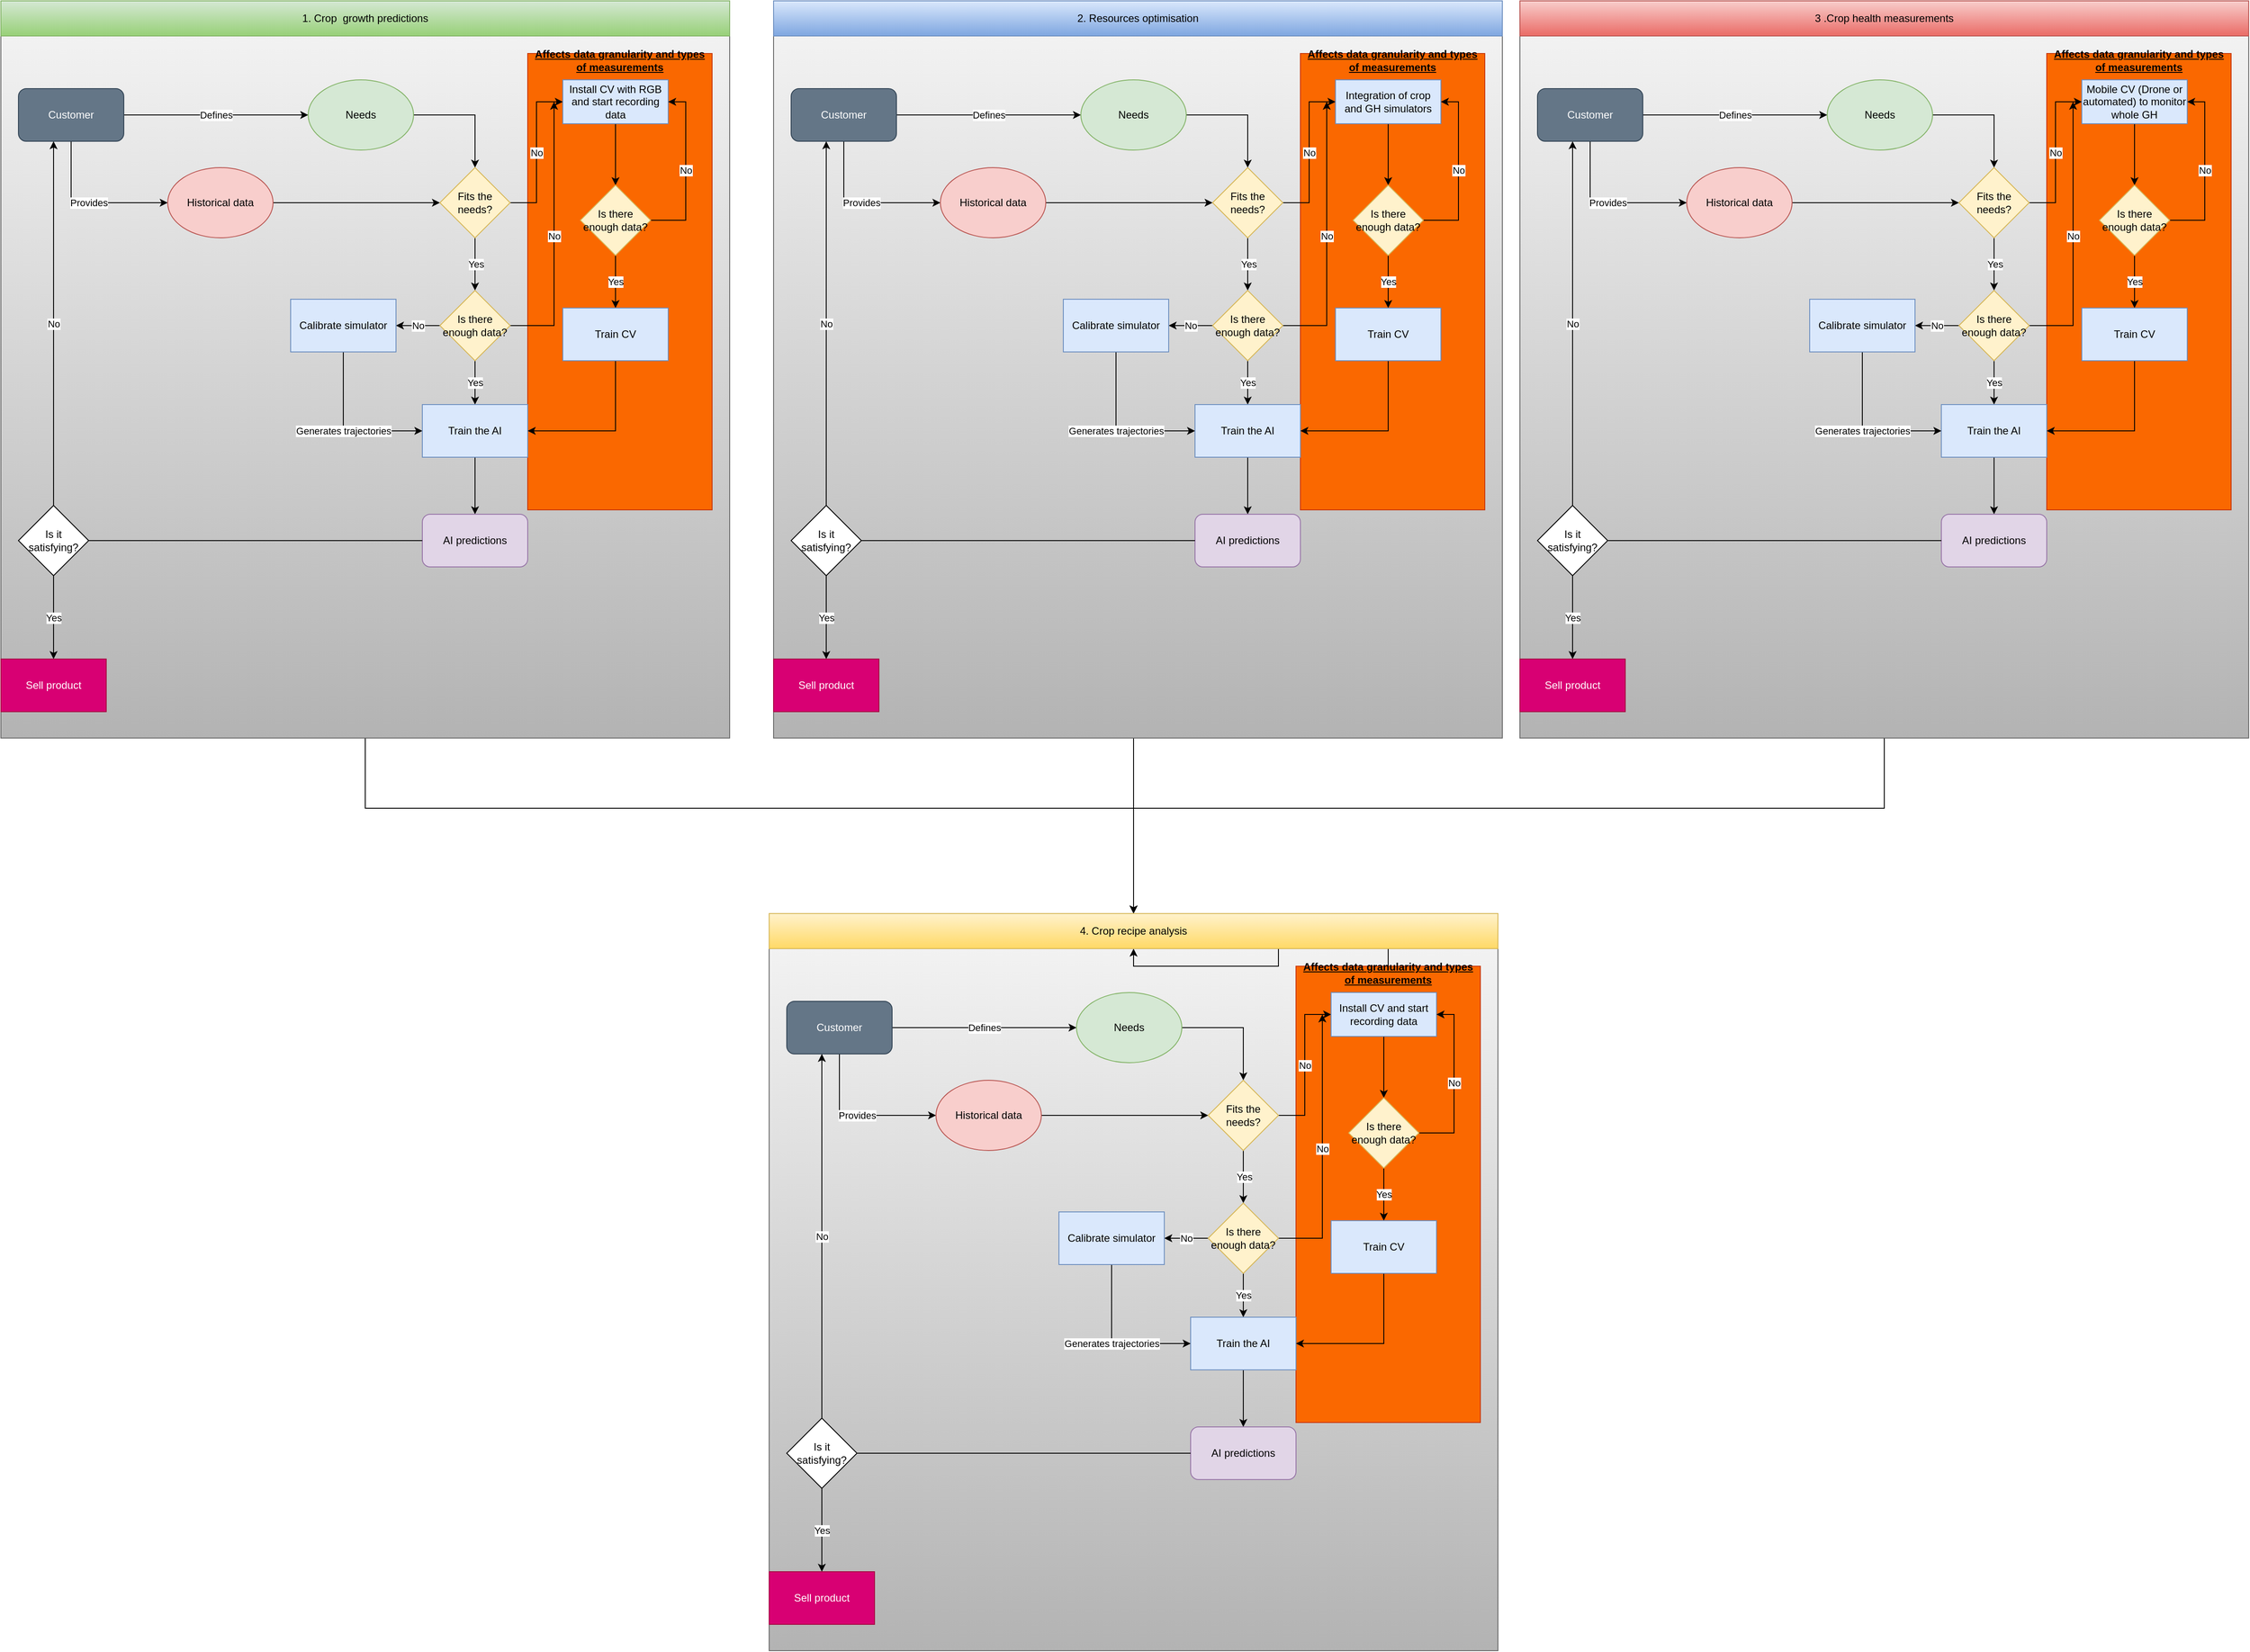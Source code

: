 <mxfile version="20.8.0" type="github">
  <diagram id="4LDFrXm33AA_0PNnnUKp" name="Page-1">
    <mxGraphModel dx="986" dy="713" grid="1" gridSize="10" guides="1" tooltips="1" connect="1" arrows="1" fold="1" page="1" pageScale="1" pageWidth="827" pageHeight="1169" math="0" shadow="0">
      <root>
        <mxCell id="0" />
        <mxCell id="1" parent="0" />
        <mxCell id="4b5cufJOFDPNWDq6bjIJ-150" value="" style="rounded=0;whiteSpace=wrap;html=1;fillColor=#f5f5f5;gradientColor=#b3b3b3;strokeColor=#666666;" vertex="1" parent="1">
          <mxGeometry x="875" y="1040" width="830" height="840" as="geometry" />
        </mxCell>
        <mxCell id="4b5cufJOFDPNWDq6bjIJ-154" style="edgeStyle=orthogonalEdgeStyle;rounded=0;orthogonalLoop=1;jettySize=auto;html=1;entryX=0.5;entryY=0;entryDx=0;entryDy=0;" edge="1" parent="1" source="4b5cufJOFDPNWDq6bjIJ-149" target="4b5cufJOFDPNWDq6bjIJ-146">
          <mxGeometry relative="1" as="geometry">
            <Array as="points">
              <mxPoint x="2145" y="920" />
              <mxPoint x="1290" y="920" />
            </Array>
          </mxGeometry>
        </mxCell>
        <mxCell id="4b5cufJOFDPNWDq6bjIJ-149" value="" style="rounded=0;whiteSpace=wrap;html=1;fillColor=#f5f5f5;gradientColor=#b3b3b3;strokeColor=#666666;" vertex="1" parent="1">
          <mxGeometry x="1730" width="830" height="840" as="geometry" />
        </mxCell>
        <mxCell id="4b5cufJOFDPNWDq6bjIJ-152" style="edgeStyle=orthogonalEdgeStyle;rounded=0;orthogonalLoop=1;jettySize=auto;html=1;entryX=0.5;entryY=0;entryDx=0;entryDy=0;" edge="1" parent="1" source="4b5cufJOFDPNWDq6bjIJ-148" target="4b5cufJOFDPNWDq6bjIJ-146">
          <mxGeometry relative="1" as="geometry">
            <Array as="points">
              <mxPoint x="1290" y="890" />
              <mxPoint x="1290" y="890" />
            </Array>
          </mxGeometry>
        </mxCell>
        <mxCell id="4b5cufJOFDPNWDq6bjIJ-148" value="" style="rounded=0;whiteSpace=wrap;html=1;fillColor=#f5f5f5;gradientColor=#b3b3b3;strokeColor=#666666;" vertex="1" parent="1">
          <mxGeometry x="880" width="830" height="840" as="geometry" />
        </mxCell>
        <mxCell id="4b5cufJOFDPNWDq6bjIJ-153" style="edgeStyle=orthogonalEdgeStyle;rounded=0;orthogonalLoop=1;jettySize=auto;html=1;entryX=0.5;entryY=0;entryDx=0;entryDy=0;" edge="1" parent="1" source="4b5cufJOFDPNWDq6bjIJ-147" target="4b5cufJOFDPNWDq6bjIJ-146">
          <mxGeometry relative="1" as="geometry">
            <mxPoint x="810" y="1000" as="targetPoint" />
            <Array as="points">
              <mxPoint x="415" y="920" />
              <mxPoint x="1290" y="920" />
            </Array>
          </mxGeometry>
        </mxCell>
        <mxCell id="4b5cufJOFDPNWDq6bjIJ-147" value="" style="rounded=0;whiteSpace=wrap;html=1;fillColor=#f5f5f5;gradientColor=#b3b3b3;strokeColor=#666666;" vertex="1" parent="1">
          <mxGeometry width="830" height="840" as="geometry" />
        </mxCell>
        <mxCell id="4b5cufJOFDPNWDq6bjIJ-43" value="&lt;b&gt;&lt;u&gt;Affects data granularity and types of measurements&lt;br&gt;&lt;br&gt;&lt;br&gt;&lt;br&gt;&lt;br&gt;&lt;br&gt;&lt;br&gt;&lt;br&gt;&lt;br&gt;&lt;br&gt;&lt;br&gt;&lt;br&gt;&lt;br&gt;&lt;br&gt;&lt;br&gt;&lt;br&gt;&lt;br&gt;&lt;br&gt;&lt;br&gt;&lt;br&gt;&lt;br&gt;&lt;br&gt;&lt;br&gt;&lt;br&gt;&lt;br&gt;&lt;br&gt;&lt;br&gt;&lt;br&gt;&lt;br&gt;&lt;br&gt;&lt;br&gt;&lt;br&gt;&lt;br&gt;&lt;br&gt;&lt;br&gt;&lt;br&gt;&lt;/u&gt;&lt;/b&gt;" style="rounded=0;whiteSpace=wrap;html=1;fillColor=#fa6800;fontColor=#000000;strokeColor=#C73500;" vertex="1" parent="1">
          <mxGeometry x="600" y="60" width="210" height="520" as="geometry" />
        </mxCell>
        <mxCell id="4b5cufJOFDPNWDq6bjIJ-5" value="Defines" style="edgeStyle=orthogonalEdgeStyle;rounded=0;orthogonalLoop=1;jettySize=auto;html=1;entryX=0;entryY=0.5;entryDx=0;entryDy=0;" edge="1" parent="1" source="4b5cufJOFDPNWDq6bjIJ-1" target="4b5cufJOFDPNWDq6bjIJ-2">
          <mxGeometry relative="1" as="geometry" />
        </mxCell>
        <mxCell id="4b5cufJOFDPNWDq6bjIJ-6" style="edgeStyle=orthogonalEdgeStyle;rounded=0;orthogonalLoop=1;jettySize=auto;html=1;entryX=0;entryY=0.5;entryDx=0;entryDy=0;strokeColor=none;" edge="1" parent="1" source="4b5cufJOFDPNWDq6bjIJ-1" target="4b5cufJOFDPNWDq6bjIJ-3">
          <mxGeometry relative="1" as="geometry" />
        </mxCell>
        <mxCell id="4b5cufJOFDPNWDq6bjIJ-7" value="Provides" style="edgeStyle=orthogonalEdgeStyle;rounded=0;orthogonalLoop=1;jettySize=auto;html=1;" edge="1" parent="1" source="4b5cufJOFDPNWDq6bjIJ-1" target="4b5cufJOFDPNWDq6bjIJ-3">
          <mxGeometry relative="1" as="geometry">
            <Array as="points">
              <mxPoint x="80" y="230" />
            </Array>
          </mxGeometry>
        </mxCell>
        <mxCell id="4b5cufJOFDPNWDq6bjIJ-1" value="Customer" style="rounded=1;whiteSpace=wrap;html=1;fillColor=#647687;strokeColor=#314354;fontColor=#ffffff;" vertex="1" parent="1">
          <mxGeometry x="20" y="100" width="120" height="60" as="geometry" />
        </mxCell>
        <mxCell id="4b5cufJOFDPNWDq6bjIJ-32" style="edgeStyle=orthogonalEdgeStyle;rounded=0;orthogonalLoop=1;jettySize=auto;html=1;entryX=0.5;entryY=0;entryDx=0;entryDy=0;" edge="1" parent="1" source="4b5cufJOFDPNWDq6bjIJ-2" target="4b5cufJOFDPNWDq6bjIJ-10">
          <mxGeometry relative="1" as="geometry" />
        </mxCell>
        <mxCell id="4b5cufJOFDPNWDq6bjIJ-2" value="Needs" style="ellipse;whiteSpace=wrap;html=1;fillColor=#d5e8d4;strokeColor=#82b366;" vertex="1" parent="1">
          <mxGeometry x="350" y="90" width="120" height="80" as="geometry" />
        </mxCell>
        <mxCell id="4b5cufJOFDPNWDq6bjIJ-8" value="" style="edgeStyle=orthogonalEdgeStyle;rounded=0;orthogonalLoop=1;jettySize=auto;html=1;" edge="1" parent="1" source="4b5cufJOFDPNWDq6bjIJ-3">
          <mxGeometry relative="1" as="geometry">
            <mxPoint x="500" y="230" as="targetPoint" />
          </mxGeometry>
        </mxCell>
        <mxCell id="4b5cufJOFDPNWDq6bjIJ-3" value="Historical data" style="ellipse;whiteSpace=wrap;html=1;fillColor=#f8cecc;strokeColor=#b85450;" vertex="1" parent="1">
          <mxGeometry x="190" y="190" width="120" height="80" as="geometry" />
        </mxCell>
        <mxCell id="4b5cufJOFDPNWDq6bjIJ-13" value="Yes" style="edgeStyle=orthogonalEdgeStyle;rounded=0;orthogonalLoop=1;jettySize=auto;html=1;entryX=0.5;entryY=0;entryDx=0;entryDy=0;" edge="1" parent="1" source="4b5cufJOFDPNWDq6bjIJ-10">
          <mxGeometry relative="1" as="geometry">
            <mxPoint x="540" y="330" as="targetPoint" />
          </mxGeometry>
        </mxCell>
        <mxCell id="4b5cufJOFDPNWDq6bjIJ-23" value="No" style="edgeStyle=orthogonalEdgeStyle;rounded=0;orthogonalLoop=1;jettySize=auto;html=1;entryX=0;entryY=0.5;entryDx=0;entryDy=0;" edge="1" parent="1" source="4b5cufJOFDPNWDq6bjIJ-10" target="4b5cufJOFDPNWDq6bjIJ-22">
          <mxGeometry relative="1" as="geometry" />
        </mxCell>
        <mxCell id="4b5cufJOFDPNWDq6bjIJ-10" value="Fits the needs?" style="rhombus;whiteSpace=wrap;html=1;fillColor=#fff2cc;strokeColor=#d6b656;" vertex="1" parent="1">
          <mxGeometry x="500" y="190" width="80" height="80" as="geometry" />
        </mxCell>
        <mxCell id="4b5cufJOFDPNWDq6bjIJ-17" value="Yes" style="edgeStyle=orthogonalEdgeStyle;rounded=0;orthogonalLoop=1;jettySize=auto;html=1;" edge="1" parent="1" source="4b5cufJOFDPNWDq6bjIJ-15" target="4b5cufJOFDPNWDq6bjIJ-16">
          <mxGeometry relative="1" as="geometry" />
        </mxCell>
        <mxCell id="4b5cufJOFDPNWDq6bjIJ-20" value="No" style="edgeStyle=orthogonalEdgeStyle;rounded=0;orthogonalLoop=1;jettySize=auto;html=1;entryX=1;entryY=0.5;entryDx=0;entryDy=0;" edge="1" parent="1" source="4b5cufJOFDPNWDq6bjIJ-15" target="4b5cufJOFDPNWDq6bjIJ-19">
          <mxGeometry relative="1" as="geometry" />
        </mxCell>
        <mxCell id="4b5cufJOFDPNWDq6bjIJ-31" value="No" style="edgeStyle=orthogonalEdgeStyle;rounded=0;orthogonalLoop=1;jettySize=auto;html=1;exitX=1;exitY=0.5;exitDx=0;exitDy=0;" edge="1" parent="1" source="4b5cufJOFDPNWDq6bjIJ-15">
          <mxGeometry relative="1" as="geometry">
            <mxPoint x="630" y="115" as="targetPoint" />
            <Array as="points">
              <mxPoint x="630" y="370" />
            </Array>
          </mxGeometry>
        </mxCell>
        <mxCell id="4b5cufJOFDPNWDq6bjIJ-15" value="Is there enough data?" style="rhombus;whiteSpace=wrap;html=1;fillColor=#fff2cc;strokeColor=#d6b656;" vertex="1" parent="1">
          <mxGeometry x="500" y="330" width="80" height="80" as="geometry" />
        </mxCell>
        <mxCell id="4b5cufJOFDPNWDq6bjIJ-35" style="edgeStyle=orthogonalEdgeStyle;rounded=0;orthogonalLoop=1;jettySize=auto;html=1;" edge="1" parent="1" source="4b5cufJOFDPNWDq6bjIJ-16" target="4b5cufJOFDPNWDq6bjIJ-34">
          <mxGeometry relative="1" as="geometry" />
        </mxCell>
        <mxCell id="4b5cufJOFDPNWDq6bjIJ-16" value="Train the AI" style="rounded=0;whiteSpace=wrap;html=1;fillColor=#dae8fc;strokeColor=#6c8ebf;" vertex="1" parent="1">
          <mxGeometry x="480" y="460" width="120" height="60" as="geometry" />
        </mxCell>
        <mxCell id="4b5cufJOFDPNWDq6bjIJ-33" value="Generates trajectories" style="edgeStyle=orthogonalEdgeStyle;rounded=0;orthogonalLoop=1;jettySize=auto;html=1;entryX=0;entryY=0.5;entryDx=0;entryDy=0;" edge="1" parent="1" source="4b5cufJOFDPNWDq6bjIJ-19" target="4b5cufJOFDPNWDq6bjIJ-16">
          <mxGeometry relative="1" as="geometry">
            <Array as="points">
              <mxPoint x="390" y="490" />
            </Array>
          </mxGeometry>
        </mxCell>
        <mxCell id="4b5cufJOFDPNWDq6bjIJ-19" value="Calibrate simulator" style="rounded=0;whiteSpace=wrap;html=1;fillColor=#dae8fc;strokeColor=#6c8ebf;" vertex="1" parent="1">
          <mxGeometry x="330" y="340" width="120" height="60" as="geometry" />
        </mxCell>
        <mxCell id="4b5cufJOFDPNWDq6bjIJ-29" style="edgeStyle=orthogonalEdgeStyle;rounded=0;orthogonalLoop=1;jettySize=auto;html=1;" edge="1" parent="1" source="4b5cufJOFDPNWDq6bjIJ-22" target="4b5cufJOFDPNWDq6bjIJ-26">
          <mxGeometry relative="1" as="geometry" />
        </mxCell>
        <mxCell id="4b5cufJOFDPNWDq6bjIJ-22" value="Install CV with RGB and start recording data" style="rounded=0;whiteSpace=wrap;html=1;fillColor=#dae8fc;strokeColor=#6c8ebf;" vertex="1" parent="1">
          <mxGeometry x="640" y="90" width="120" height="50" as="geometry" />
        </mxCell>
        <mxCell id="4b5cufJOFDPNWDq6bjIJ-28" value="Yes" style="edgeStyle=orthogonalEdgeStyle;rounded=0;orthogonalLoop=1;jettySize=auto;html=1;entryX=0.5;entryY=0;entryDx=0;entryDy=0;" edge="1" parent="1" source="4b5cufJOFDPNWDq6bjIJ-26" target="4b5cufJOFDPNWDq6bjIJ-27">
          <mxGeometry relative="1" as="geometry" />
        </mxCell>
        <mxCell id="4b5cufJOFDPNWDq6bjIJ-30" value="No" style="edgeStyle=orthogonalEdgeStyle;rounded=0;orthogonalLoop=1;jettySize=auto;html=1;entryX=1;entryY=0.5;entryDx=0;entryDy=0;" edge="1" parent="1" source="4b5cufJOFDPNWDq6bjIJ-26" target="4b5cufJOFDPNWDq6bjIJ-22">
          <mxGeometry relative="1" as="geometry">
            <Array as="points">
              <mxPoint x="780" y="250" />
              <mxPoint x="780" y="115" />
            </Array>
          </mxGeometry>
        </mxCell>
        <mxCell id="4b5cufJOFDPNWDq6bjIJ-26" value="Is there enough data?" style="rhombus;whiteSpace=wrap;html=1;fillColor=#fff2cc;strokeColor=#d6b656;" vertex="1" parent="1">
          <mxGeometry x="660" y="210" width="80" height="80" as="geometry" />
        </mxCell>
        <mxCell id="4b5cufJOFDPNWDq6bjIJ-37" style="edgeStyle=orthogonalEdgeStyle;rounded=0;orthogonalLoop=1;jettySize=auto;html=1;entryX=1;entryY=0.5;entryDx=0;entryDy=0;" edge="1" parent="1" source="4b5cufJOFDPNWDq6bjIJ-27" target="4b5cufJOFDPNWDq6bjIJ-16">
          <mxGeometry relative="1" as="geometry">
            <Array as="points">
              <mxPoint x="700" y="490" />
            </Array>
          </mxGeometry>
        </mxCell>
        <mxCell id="4b5cufJOFDPNWDq6bjIJ-27" value="Train CV" style="rounded=0;whiteSpace=wrap;html=1;fillColor=#dae8fc;strokeColor=#6c8ebf;" vertex="1" parent="1">
          <mxGeometry x="640" y="350" width="120" height="60" as="geometry" />
        </mxCell>
        <mxCell id="4b5cufJOFDPNWDq6bjIJ-36" value="No" style="edgeStyle=orthogonalEdgeStyle;rounded=0;orthogonalLoop=1;jettySize=auto;html=1;startArrow=none;" edge="1" parent="1" source="4b5cufJOFDPNWDq6bjIJ-39">
          <mxGeometry relative="1" as="geometry">
            <mxPoint x="60" y="160" as="targetPoint" />
          </mxGeometry>
        </mxCell>
        <mxCell id="4b5cufJOFDPNWDq6bjIJ-34" value="AI predictions" style="rounded=1;whiteSpace=wrap;html=1;fillColor=#e1d5e7;strokeColor=#9673a6;" vertex="1" parent="1">
          <mxGeometry x="480" y="585" width="120" height="60" as="geometry" />
        </mxCell>
        <mxCell id="4b5cufJOFDPNWDq6bjIJ-40" value="" style="edgeStyle=orthogonalEdgeStyle;rounded=0;orthogonalLoop=1;jettySize=auto;html=1;entryX=1;entryY=0.5;entryDx=0;entryDy=0;endArrow=none;" edge="1" parent="1" source="4b5cufJOFDPNWDq6bjIJ-34" target="4b5cufJOFDPNWDq6bjIJ-39">
          <mxGeometry relative="1" as="geometry">
            <mxPoint x="480" y="615" as="sourcePoint" />
            <mxPoint x="44" y="164.98" as="targetPoint" />
            <Array as="points" />
          </mxGeometry>
        </mxCell>
        <mxCell id="4b5cufJOFDPNWDq6bjIJ-42" value="Yes" style="edgeStyle=orthogonalEdgeStyle;rounded=0;orthogonalLoop=1;jettySize=auto;html=1;entryX=0.5;entryY=0;entryDx=0;entryDy=0;" edge="1" parent="1" source="4b5cufJOFDPNWDq6bjIJ-39" target="4b5cufJOFDPNWDq6bjIJ-41">
          <mxGeometry relative="1" as="geometry" />
        </mxCell>
        <mxCell id="4b5cufJOFDPNWDq6bjIJ-39" value="Is it satisfying?" style="rhombus;whiteSpace=wrap;html=1;" vertex="1" parent="1">
          <mxGeometry x="20" y="575" width="80" height="80" as="geometry" />
        </mxCell>
        <mxCell id="4b5cufJOFDPNWDq6bjIJ-41" value="Sell product" style="rounded=0;whiteSpace=wrap;html=1;fillColor=#d80073;fontColor=#ffffff;strokeColor=#A50040;" vertex="1" parent="1">
          <mxGeometry y="750" width="120" height="60" as="geometry" />
        </mxCell>
        <mxCell id="4b5cufJOFDPNWDq6bjIJ-44" value="1. Crop &amp;nbsp;growth predictions" style="rounded=0;whiteSpace=wrap;html=1;fillColor=#d5e8d4;gradientColor=#97d077;strokeColor=#82b366;" vertex="1" parent="1">
          <mxGeometry width="830" height="40" as="geometry" />
        </mxCell>
        <mxCell id="4b5cufJOFDPNWDq6bjIJ-45" value="&lt;b&gt;&lt;u&gt;Affects data granularity and types of measurements&lt;br&gt;&lt;br&gt;&lt;br&gt;&lt;br&gt;&lt;br&gt;&lt;br&gt;&lt;br&gt;&lt;br&gt;&lt;br&gt;&lt;br&gt;&lt;br&gt;&lt;br&gt;&lt;br&gt;&lt;br&gt;&lt;br&gt;&lt;br&gt;&lt;br&gt;&lt;br&gt;&lt;br&gt;&lt;br&gt;&lt;br&gt;&lt;br&gt;&lt;br&gt;&lt;br&gt;&lt;br&gt;&lt;br&gt;&lt;br&gt;&lt;br&gt;&lt;br&gt;&lt;br&gt;&lt;br&gt;&lt;br&gt;&lt;br&gt;&lt;br&gt;&lt;br&gt;&lt;br&gt;&lt;/u&gt;&lt;/b&gt;" style="rounded=0;whiteSpace=wrap;html=1;fillColor=#fa6800;fontColor=#000000;strokeColor=#C73500;" vertex="1" parent="1">
          <mxGeometry x="1480" y="60" width="210" height="520" as="geometry" />
        </mxCell>
        <mxCell id="4b5cufJOFDPNWDq6bjIJ-46" value="Defines" style="edgeStyle=orthogonalEdgeStyle;rounded=0;orthogonalLoop=1;jettySize=auto;html=1;entryX=0;entryY=0.5;entryDx=0;entryDy=0;" edge="1" parent="1" source="4b5cufJOFDPNWDq6bjIJ-49" target="4b5cufJOFDPNWDq6bjIJ-51">
          <mxGeometry relative="1" as="geometry" />
        </mxCell>
        <mxCell id="4b5cufJOFDPNWDq6bjIJ-47" style="edgeStyle=orthogonalEdgeStyle;rounded=0;orthogonalLoop=1;jettySize=auto;html=1;entryX=0;entryY=0.5;entryDx=0;entryDy=0;strokeColor=none;" edge="1" parent="1" source="4b5cufJOFDPNWDq6bjIJ-49" target="4b5cufJOFDPNWDq6bjIJ-53">
          <mxGeometry relative="1" as="geometry" />
        </mxCell>
        <mxCell id="4b5cufJOFDPNWDq6bjIJ-48" value="Provides" style="edgeStyle=orthogonalEdgeStyle;rounded=0;orthogonalLoop=1;jettySize=auto;html=1;" edge="1" parent="1" source="4b5cufJOFDPNWDq6bjIJ-49" target="4b5cufJOFDPNWDq6bjIJ-53">
          <mxGeometry relative="1" as="geometry">
            <Array as="points">
              <mxPoint x="960" y="230" />
            </Array>
          </mxGeometry>
        </mxCell>
        <mxCell id="4b5cufJOFDPNWDq6bjIJ-49" value="Customer" style="rounded=1;whiteSpace=wrap;html=1;fillColor=#647687;strokeColor=#314354;fontColor=#ffffff;" vertex="1" parent="1">
          <mxGeometry x="900" y="100" width="120" height="60" as="geometry" />
        </mxCell>
        <mxCell id="4b5cufJOFDPNWDq6bjIJ-50" style="edgeStyle=orthogonalEdgeStyle;rounded=0;orthogonalLoop=1;jettySize=auto;html=1;entryX=0.5;entryY=0;entryDx=0;entryDy=0;" edge="1" parent="1" source="4b5cufJOFDPNWDq6bjIJ-51" target="4b5cufJOFDPNWDq6bjIJ-56">
          <mxGeometry relative="1" as="geometry" />
        </mxCell>
        <mxCell id="4b5cufJOFDPNWDq6bjIJ-51" value="Needs" style="ellipse;whiteSpace=wrap;html=1;fillColor=#d5e8d4;strokeColor=#82b366;" vertex="1" parent="1">
          <mxGeometry x="1230" y="90" width="120" height="80" as="geometry" />
        </mxCell>
        <mxCell id="4b5cufJOFDPNWDq6bjIJ-52" value="" style="edgeStyle=orthogonalEdgeStyle;rounded=0;orthogonalLoop=1;jettySize=auto;html=1;" edge="1" parent="1" source="4b5cufJOFDPNWDq6bjIJ-53">
          <mxGeometry relative="1" as="geometry">
            <mxPoint x="1380.0" y="230" as="targetPoint" />
          </mxGeometry>
        </mxCell>
        <mxCell id="4b5cufJOFDPNWDq6bjIJ-53" value="Historical data" style="ellipse;whiteSpace=wrap;html=1;fillColor=#f8cecc;strokeColor=#b85450;" vertex="1" parent="1">
          <mxGeometry x="1070" y="190" width="120" height="80" as="geometry" />
        </mxCell>
        <mxCell id="4b5cufJOFDPNWDq6bjIJ-54" value="Yes" style="edgeStyle=orthogonalEdgeStyle;rounded=0;orthogonalLoop=1;jettySize=auto;html=1;entryX=0.5;entryY=0;entryDx=0;entryDy=0;" edge="1" parent="1" source="4b5cufJOFDPNWDq6bjIJ-56">
          <mxGeometry relative="1" as="geometry">
            <mxPoint x="1420.0" y="330" as="targetPoint" />
          </mxGeometry>
        </mxCell>
        <mxCell id="4b5cufJOFDPNWDq6bjIJ-55" value="No" style="edgeStyle=orthogonalEdgeStyle;rounded=0;orthogonalLoop=1;jettySize=auto;html=1;entryX=0;entryY=0.5;entryDx=0;entryDy=0;" edge="1" parent="1" source="4b5cufJOFDPNWDq6bjIJ-56" target="4b5cufJOFDPNWDq6bjIJ-66">
          <mxGeometry relative="1" as="geometry" />
        </mxCell>
        <mxCell id="4b5cufJOFDPNWDq6bjIJ-56" value="Fits the needs?" style="rhombus;whiteSpace=wrap;html=1;fillColor=#fff2cc;strokeColor=#d6b656;" vertex="1" parent="1">
          <mxGeometry x="1380" y="190" width="80" height="80" as="geometry" />
        </mxCell>
        <mxCell id="4b5cufJOFDPNWDq6bjIJ-57" value="Yes" style="edgeStyle=orthogonalEdgeStyle;rounded=0;orthogonalLoop=1;jettySize=auto;html=1;" edge="1" parent="1" source="4b5cufJOFDPNWDq6bjIJ-60" target="4b5cufJOFDPNWDq6bjIJ-62">
          <mxGeometry relative="1" as="geometry" />
        </mxCell>
        <mxCell id="4b5cufJOFDPNWDq6bjIJ-58" value="No" style="edgeStyle=orthogonalEdgeStyle;rounded=0;orthogonalLoop=1;jettySize=auto;html=1;entryX=1;entryY=0.5;entryDx=0;entryDy=0;" edge="1" parent="1" source="4b5cufJOFDPNWDq6bjIJ-60" target="4b5cufJOFDPNWDq6bjIJ-64">
          <mxGeometry relative="1" as="geometry" />
        </mxCell>
        <mxCell id="4b5cufJOFDPNWDq6bjIJ-59" value="No" style="edgeStyle=orthogonalEdgeStyle;rounded=0;orthogonalLoop=1;jettySize=auto;html=1;exitX=1;exitY=0.5;exitDx=0;exitDy=0;" edge="1" parent="1" source="4b5cufJOFDPNWDq6bjIJ-60">
          <mxGeometry relative="1" as="geometry">
            <mxPoint x="1510.0" y="115" as="targetPoint" />
            <Array as="points">
              <mxPoint x="1510" y="370" />
            </Array>
          </mxGeometry>
        </mxCell>
        <mxCell id="4b5cufJOFDPNWDq6bjIJ-60" value="Is there enough data?" style="rhombus;whiteSpace=wrap;html=1;fillColor=#fff2cc;strokeColor=#d6b656;" vertex="1" parent="1">
          <mxGeometry x="1380" y="330" width="80" height="80" as="geometry" />
        </mxCell>
        <mxCell id="4b5cufJOFDPNWDq6bjIJ-61" style="edgeStyle=orthogonalEdgeStyle;rounded=0;orthogonalLoop=1;jettySize=auto;html=1;" edge="1" parent="1" source="4b5cufJOFDPNWDq6bjIJ-62" target="4b5cufJOFDPNWDq6bjIJ-73">
          <mxGeometry relative="1" as="geometry" />
        </mxCell>
        <mxCell id="4b5cufJOFDPNWDq6bjIJ-62" value="Train the AI" style="rounded=0;whiteSpace=wrap;html=1;fillColor=#dae8fc;strokeColor=#6c8ebf;" vertex="1" parent="1">
          <mxGeometry x="1360" y="460" width="120" height="60" as="geometry" />
        </mxCell>
        <mxCell id="4b5cufJOFDPNWDq6bjIJ-63" value="Generates trajectories" style="edgeStyle=orthogonalEdgeStyle;rounded=0;orthogonalLoop=1;jettySize=auto;html=1;entryX=0;entryY=0.5;entryDx=0;entryDy=0;" edge="1" parent="1" source="4b5cufJOFDPNWDq6bjIJ-64" target="4b5cufJOFDPNWDq6bjIJ-62">
          <mxGeometry relative="1" as="geometry">
            <Array as="points">
              <mxPoint x="1270" y="490" />
            </Array>
          </mxGeometry>
        </mxCell>
        <mxCell id="4b5cufJOFDPNWDq6bjIJ-64" value="Calibrate simulator" style="rounded=0;whiteSpace=wrap;html=1;fillColor=#dae8fc;strokeColor=#6c8ebf;" vertex="1" parent="1">
          <mxGeometry x="1210" y="340" width="120" height="60" as="geometry" />
        </mxCell>
        <mxCell id="4b5cufJOFDPNWDq6bjIJ-65" style="edgeStyle=orthogonalEdgeStyle;rounded=0;orthogonalLoop=1;jettySize=auto;html=1;" edge="1" parent="1" source="4b5cufJOFDPNWDq6bjIJ-66" target="4b5cufJOFDPNWDq6bjIJ-69">
          <mxGeometry relative="1" as="geometry" />
        </mxCell>
        <mxCell id="4b5cufJOFDPNWDq6bjIJ-66" value="Integration of crop and GH simulators" style="rounded=0;whiteSpace=wrap;html=1;fillColor=#dae8fc;strokeColor=#6c8ebf;" vertex="1" parent="1">
          <mxGeometry x="1520" y="90" width="120" height="50" as="geometry" />
        </mxCell>
        <mxCell id="4b5cufJOFDPNWDq6bjIJ-67" value="Yes" style="edgeStyle=orthogonalEdgeStyle;rounded=0;orthogonalLoop=1;jettySize=auto;html=1;entryX=0.5;entryY=0;entryDx=0;entryDy=0;" edge="1" parent="1" source="4b5cufJOFDPNWDq6bjIJ-69" target="4b5cufJOFDPNWDq6bjIJ-71">
          <mxGeometry relative="1" as="geometry" />
        </mxCell>
        <mxCell id="4b5cufJOFDPNWDq6bjIJ-68" value="No" style="edgeStyle=orthogonalEdgeStyle;rounded=0;orthogonalLoop=1;jettySize=auto;html=1;entryX=1;entryY=0.5;entryDx=0;entryDy=0;" edge="1" parent="1" source="4b5cufJOFDPNWDq6bjIJ-69" target="4b5cufJOFDPNWDq6bjIJ-66">
          <mxGeometry relative="1" as="geometry">
            <Array as="points">
              <mxPoint x="1660" y="250" />
              <mxPoint x="1660" y="115" />
            </Array>
          </mxGeometry>
        </mxCell>
        <mxCell id="4b5cufJOFDPNWDq6bjIJ-69" value="Is there enough data?" style="rhombus;whiteSpace=wrap;html=1;fillColor=#fff2cc;strokeColor=#d6b656;" vertex="1" parent="1">
          <mxGeometry x="1540" y="210" width="80" height="80" as="geometry" />
        </mxCell>
        <mxCell id="4b5cufJOFDPNWDq6bjIJ-70" style="edgeStyle=orthogonalEdgeStyle;rounded=0;orthogonalLoop=1;jettySize=auto;html=1;entryX=1;entryY=0.5;entryDx=0;entryDy=0;" edge="1" parent="1" source="4b5cufJOFDPNWDq6bjIJ-71" target="4b5cufJOFDPNWDq6bjIJ-62">
          <mxGeometry relative="1" as="geometry">
            <Array as="points">
              <mxPoint x="1580" y="490" />
            </Array>
          </mxGeometry>
        </mxCell>
        <mxCell id="4b5cufJOFDPNWDq6bjIJ-71" value="Train CV" style="rounded=0;whiteSpace=wrap;html=1;fillColor=#dae8fc;strokeColor=#6c8ebf;" vertex="1" parent="1">
          <mxGeometry x="1520" y="350" width="120" height="60" as="geometry" />
        </mxCell>
        <mxCell id="4b5cufJOFDPNWDq6bjIJ-72" value="No" style="edgeStyle=orthogonalEdgeStyle;rounded=0;orthogonalLoop=1;jettySize=auto;html=1;startArrow=none;" edge="1" parent="1" source="4b5cufJOFDPNWDq6bjIJ-76">
          <mxGeometry relative="1" as="geometry">
            <mxPoint x="940" y="160" as="targetPoint" />
          </mxGeometry>
        </mxCell>
        <mxCell id="4b5cufJOFDPNWDq6bjIJ-73" value="AI predictions" style="rounded=1;whiteSpace=wrap;html=1;fillColor=#e1d5e7;strokeColor=#9673a6;" vertex="1" parent="1">
          <mxGeometry x="1360" y="585" width="120" height="60" as="geometry" />
        </mxCell>
        <mxCell id="4b5cufJOFDPNWDq6bjIJ-74" value="" style="edgeStyle=orthogonalEdgeStyle;rounded=0;orthogonalLoop=1;jettySize=auto;html=1;entryX=1;entryY=0.5;entryDx=0;entryDy=0;endArrow=none;" edge="1" parent="1" source="4b5cufJOFDPNWDq6bjIJ-73" target="4b5cufJOFDPNWDq6bjIJ-76">
          <mxGeometry relative="1" as="geometry">
            <mxPoint x="1360" y="615" as="sourcePoint" />
            <mxPoint x="924" y="164.98" as="targetPoint" />
            <Array as="points" />
          </mxGeometry>
        </mxCell>
        <mxCell id="4b5cufJOFDPNWDq6bjIJ-75" value="Yes" style="edgeStyle=orthogonalEdgeStyle;rounded=0;orthogonalLoop=1;jettySize=auto;html=1;entryX=0.5;entryY=0;entryDx=0;entryDy=0;" edge="1" parent="1" source="4b5cufJOFDPNWDq6bjIJ-76" target="4b5cufJOFDPNWDq6bjIJ-77">
          <mxGeometry relative="1" as="geometry" />
        </mxCell>
        <mxCell id="4b5cufJOFDPNWDq6bjIJ-76" value="Is it satisfying?" style="rhombus;whiteSpace=wrap;html=1;" vertex="1" parent="1">
          <mxGeometry x="900" y="575" width="80" height="80" as="geometry" />
        </mxCell>
        <mxCell id="4b5cufJOFDPNWDq6bjIJ-77" value="Sell product" style="rounded=0;whiteSpace=wrap;html=1;fillColor=#d80073;fontColor=#ffffff;strokeColor=#A50040;" vertex="1" parent="1">
          <mxGeometry x="880" y="750" width="120" height="60" as="geometry" />
        </mxCell>
        <mxCell id="4b5cufJOFDPNWDq6bjIJ-78" value="2. Resources optimisation" style="rounded=0;whiteSpace=wrap;html=1;fillColor=#dae8fc;gradientColor=#7ea6e0;strokeColor=#6c8ebf;" vertex="1" parent="1">
          <mxGeometry x="880" width="830" height="40" as="geometry" />
        </mxCell>
        <mxCell id="4b5cufJOFDPNWDq6bjIJ-79" value="&lt;b&gt;&lt;u&gt;Affects data granularity and types of measurements&lt;br&gt;&lt;br&gt;&lt;br&gt;&lt;br&gt;&lt;br&gt;&lt;br&gt;&lt;br&gt;&lt;br&gt;&lt;br&gt;&lt;br&gt;&lt;br&gt;&lt;br&gt;&lt;br&gt;&lt;br&gt;&lt;br&gt;&lt;br&gt;&lt;br&gt;&lt;br&gt;&lt;br&gt;&lt;br&gt;&lt;br&gt;&lt;br&gt;&lt;br&gt;&lt;br&gt;&lt;br&gt;&lt;br&gt;&lt;br&gt;&lt;br&gt;&lt;br&gt;&lt;br&gt;&lt;br&gt;&lt;br&gt;&lt;br&gt;&lt;br&gt;&lt;br&gt;&lt;br&gt;&lt;/u&gt;&lt;/b&gt;" style="rounded=0;whiteSpace=wrap;html=1;fillColor=#fa6800;fontColor=#000000;strokeColor=#C73500;" vertex="1" parent="1">
          <mxGeometry x="2330" y="60" width="210" height="520" as="geometry" />
        </mxCell>
        <mxCell id="4b5cufJOFDPNWDq6bjIJ-80" value="Defines" style="edgeStyle=orthogonalEdgeStyle;rounded=0;orthogonalLoop=1;jettySize=auto;html=1;entryX=0;entryY=0.5;entryDx=0;entryDy=0;" edge="1" parent="1" source="4b5cufJOFDPNWDq6bjIJ-83" target="4b5cufJOFDPNWDq6bjIJ-85">
          <mxGeometry relative="1" as="geometry" />
        </mxCell>
        <mxCell id="4b5cufJOFDPNWDq6bjIJ-81" style="edgeStyle=orthogonalEdgeStyle;rounded=0;orthogonalLoop=1;jettySize=auto;html=1;entryX=0;entryY=0.5;entryDx=0;entryDy=0;strokeColor=none;" edge="1" parent="1" source="4b5cufJOFDPNWDq6bjIJ-83" target="4b5cufJOFDPNWDq6bjIJ-87">
          <mxGeometry relative="1" as="geometry" />
        </mxCell>
        <mxCell id="4b5cufJOFDPNWDq6bjIJ-82" value="Provides" style="edgeStyle=orthogonalEdgeStyle;rounded=0;orthogonalLoop=1;jettySize=auto;html=1;" edge="1" parent="1" source="4b5cufJOFDPNWDq6bjIJ-83" target="4b5cufJOFDPNWDq6bjIJ-87">
          <mxGeometry relative="1" as="geometry">
            <Array as="points">
              <mxPoint x="1810" y="230" />
            </Array>
          </mxGeometry>
        </mxCell>
        <mxCell id="4b5cufJOFDPNWDq6bjIJ-83" value="Customer" style="rounded=1;whiteSpace=wrap;html=1;fillColor=#647687;strokeColor=#314354;fontColor=#ffffff;" vertex="1" parent="1">
          <mxGeometry x="1750" y="100" width="120" height="60" as="geometry" />
        </mxCell>
        <mxCell id="4b5cufJOFDPNWDq6bjIJ-84" style="edgeStyle=orthogonalEdgeStyle;rounded=0;orthogonalLoop=1;jettySize=auto;html=1;entryX=0.5;entryY=0;entryDx=0;entryDy=0;" edge="1" parent="1" source="4b5cufJOFDPNWDq6bjIJ-85" target="4b5cufJOFDPNWDq6bjIJ-90">
          <mxGeometry relative="1" as="geometry" />
        </mxCell>
        <mxCell id="4b5cufJOFDPNWDq6bjIJ-85" value="Needs" style="ellipse;whiteSpace=wrap;html=1;fillColor=#d5e8d4;strokeColor=#82b366;" vertex="1" parent="1">
          <mxGeometry x="2080" y="90" width="120" height="80" as="geometry" />
        </mxCell>
        <mxCell id="4b5cufJOFDPNWDq6bjIJ-86" value="" style="edgeStyle=orthogonalEdgeStyle;rounded=0;orthogonalLoop=1;jettySize=auto;html=1;" edge="1" parent="1" source="4b5cufJOFDPNWDq6bjIJ-87">
          <mxGeometry relative="1" as="geometry">
            <mxPoint x="2230" y="230" as="targetPoint" />
          </mxGeometry>
        </mxCell>
        <mxCell id="4b5cufJOFDPNWDq6bjIJ-87" value="Historical data" style="ellipse;whiteSpace=wrap;html=1;fillColor=#f8cecc;strokeColor=#b85450;" vertex="1" parent="1">
          <mxGeometry x="1920" y="190" width="120" height="80" as="geometry" />
        </mxCell>
        <mxCell id="4b5cufJOFDPNWDq6bjIJ-88" value="Yes" style="edgeStyle=orthogonalEdgeStyle;rounded=0;orthogonalLoop=1;jettySize=auto;html=1;entryX=0.5;entryY=0;entryDx=0;entryDy=0;" edge="1" parent="1" source="4b5cufJOFDPNWDq6bjIJ-90">
          <mxGeometry relative="1" as="geometry">
            <mxPoint x="2270" y="330" as="targetPoint" />
          </mxGeometry>
        </mxCell>
        <mxCell id="4b5cufJOFDPNWDq6bjIJ-89" value="No" style="edgeStyle=orthogonalEdgeStyle;rounded=0;orthogonalLoop=1;jettySize=auto;html=1;entryX=0;entryY=0.5;entryDx=0;entryDy=0;" edge="1" parent="1" source="4b5cufJOFDPNWDq6bjIJ-90" target="4b5cufJOFDPNWDq6bjIJ-100">
          <mxGeometry relative="1" as="geometry" />
        </mxCell>
        <mxCell id="4b5cufJOFDPNWDq6bjIJ-90" value="Fits the needs?" style="rhombus;whiteSpace=wrap;html=1;fillColor=#fff2cc;strokeColor=#d6b656;" vertex="1" parent="1">
          <mxGeometry x="2230" y="190" width="80" height="80" as="geometry" />
        </mxCell>
        <mxCell id="4b5cufJOFDPNWDq6bjIJ-91" value="Yes" style="edgeStyle=orthogonalEdgeStyle;rounded=0;orthogonalLoop=1;jettySize=auto;html=1;" edge="1" parent="1" source="4b5cufJOFDPNWDq6bjIJ-94" target="4b5cufJOFDPNWDq6bjIJ-96">
          <mxGeometry relative="1" as="geometry" />
        </mxCell>
        <mxCell id="4b5cufJOFDPNWDq6bjIJ-92" value="No" style="edgeStyle=orthogonalEdgeStyle;rounded=0;orthogonalLoop=1;jettySize=auto;html=1;entryX=1;entryY=0.5;entryDx=0;entryDy=0;" edge="1" parent="1" source="4b5cufJOFDPNWDq6bjIJ-94" target="4b5cufJOFDPNWDq6bjIJ-98">
          <mxGeometry relative="1" as="geometry" />
        </mxCell>
        <mxCell id="4b5cufJOFDPNWDq6bjIJ-93" value="No" style="edgeStyle=orthogonalEdgeStyle;rounded=0;orthogonalLoop=1;jettySize=auto;html=1;exitX=1;exitY=0.5;exitDx=0;exitDy=0;" edge="1" parent="1" source="4b5cufJOFDPNWDq6bjIJ-94">
          <mxGeometry relative="1" as="geometry">
            <mxPoint x="2360" y="115" as="targetPoint" />
            <Array as="points">
              <mxPoint x="2360" y="370" />
            </Array>
          </mxGeometry>
        </mxCell>
        <mxCell id="4b5cufJOFDPNWDq6bjIJ-94" value="Is there enough data?" style="rhombus;whiteSpace=wrap;html=1;fillColor=#fff2cc;strokeColor=#d6b656;" vertex="1" parent="1">
          <mxGeometry x="2230" y="330" width="80" height="80" as="geometry" />
        </mxCell>
        <mxCell id="4b5cufJOFDPNWDq6bjIJ-95" style="edgeStyle=orthogonalEdgeStyle;rounded=0;orthogonalLoop=1;jettySize=auto;html=1;" edge="1" parent="1" source="4b5cufJOFDPNWDq6bjIJ-96" target="4b5cufJOFDPNWDq6bjIJ-107">
          <mxGeometry relative="1" as="geometry" />
        </mxCell>
        <mxCell id="4b5cufJOFDPNWDq6bjIJ-96" value="Train the AI" style="rounded=0;whiteSpace=wrap;html=1;fillColor=#dae8fc;strokeColor=#6c8ebf;" vertex="1" parent="1">
          <mxGeometry x="2210" y="460" width="120" height="60" as="geometry" />
        </mxCell>
        <mxCell id="4b5cufJOFDPNWDq6bjIJ-97" value="Generates trajectories" style="edgeStyle=orthogonalEdgeStyle;rounded=0;orthogonalLoop=1;jettySize=auto;html=1;entryX=0;entryY=0.5;entryDx=0;entryDy=0;" edge="1" parent="1" source="4b5cufJOFDPNWDq6bjIJ-98" target="4b5cufJOFDPNWDq6bjIJ-96">
          <mxGeometry relative="1" as="geometry">
            <Array as="points">
              <mxPoint x="2120" y="490" />
            </Array>
          </mxGeometry>
        </mxCell>
        <mxCell id="4b5cufJOFDPNWDq6bjIJ-98" value="Calibrate simulator" style="rounded=0;whiteSpace=wrap;html=1;fillColor=#dae8fc;strokeColor=#6c8ebf;" vertex="1" parent="1">
          <mxGeometry x="2060" y="340" width="120" height="60" as="geometry" />
        </mxCell>
        <mxCell id="4b5cufJOFDPNWDq6bjIJ-99" style="edgeStyle=orthogonalEdgeStyle;rounded=0;orthogonalLoop=1;jettySize=auto;html=1;" edge="1" parent="1" source="4b5cufJOFDPNWDq6bjIJ-100" target="4b5cufJOFDPNWDq6bjIJ-103">
          <mxGeometry relative="1" as="geometry" />
        </mxCell>
        <mxCell id="4b5cufJOFDPNWDq6bjIJ-100" value="Mobile CV (Drone or automated) to monitor whole GH" style="rounded=0;whiteSpace=wrap;html=1;fillColor=#dae8fc;strokeColor=#6c8ebf;" vertex="1" parent="1">
          <mxGeometry x="2370" y="90" width="120" height="50" as="geometry" />
        </mxCell>
        <mxCell id="4b5cufJOFDPNWDq6bjIJ-101" value="Yes" style="edgeStyle=orthogonalEdgeStyle;rounded=0;orthogonalLoop=1;jettySize=auto;html=1;entryX=0.5;entryY=0;entryDx=0;entryDy=0;" edge="1" parent="1" source="4b5cufJOFDPNWDq6bjIJ-103" target="4b5cufJOFDPNWDq6bjIJ-105">
          <mxGeometry relative="1" as="geometry" />
        </mxCell>
        <mxCell id="4b5cufJOFDPNWDq6bjIJ-102" value="No" style="edgeStyle=orthogonalEdgeStyle;rounded=0;orthogonalLoop=1;jettySize=auto;html=1;entryX=1;entryY=0.5;entryDx=0;entryDy=0;" edge="1" parent="1" source="4b5cufJOFDPNWDq6bjIJ-103" target="4b5cufJOFDPNWDq6bjIJ-100">
          <mxGeometry relative="1" as="geometry">
            <Array as="points">
              <mxPoint x="2510" y="250" />
              <mxPoint x="2510" y="115" />
            </Array>
          </mxGeometry>
        </mxCell>
        <mxCell id="4b5cufJOFDPNWDq6bjIJ-103" value="Is there enough data?" style="rhombus;whiteSpace=wrap;html=1;fillColor=#fff2cc;strokeColor=#d6b656;" vertex="1" parent="1">
          <mxGeometry x="2390" y="210" width="80" height="80" as="geometry" />
        </mxCell>
        <mxCell id="4b5cufJOFDPNWDq6bjIJ-104" style="edgeStyle=orthogonalEdgeStyle;rounded=0;orthogonalLoop=1;jettySize=auto;html=1;entryX=1;entryY=0.5;entryDx=0;entryDy=0;" edge="1" parent="1" source="4b5cufJOFDPNWDq6bjIJ-105" target="4b5cufJOFDPNWDq6bjIJ-96">
          <mxGeometry relative="1" as="geometry">
            <Array as="points">
              <mxPoint x="2430" y="490" />
            </Array>
          </mxGeometry>
        </mxCell>
        <mxCell id="4b5cufJOFDPNWDq6bjIJ-105" value="Train CV" style="rounded=0;whiteSpace=wrap;html=1;fillColor=#dae8fc;strokeColor=#6c8ebf;" vertex="1" parent="1">
          <mxGeometry x="2370" y="350" width="120" height="60" as="geometry" />
        </mxCell>
        <mxCell id="4b5cufJOFDPNWDq6bjIJ-106" value="No" style="edgeStyle=orthogonalEdgeStyle;rounded=0;orthogonalLoop=1;jettySize=auto;html=1;startArrow=none;" edge="1" parent="1" source="4b5cufJOFDPNWDq6bjIJ-110">
          <mxGeometry relative="1" as="geometry">
            <mxPoint x="1790" y="160" as="targetPoint" />
          </mxGeometry>
        </mxCell>
        <mxCell id="4b5cufJOFDPNWDq6bjIJ-107" value="AI predictions" style="rounded=1;whiteSpace=wrap;html=1;fillColor=#e1d5e7;strokeColor=#9673a6;" vertex="1" parent="1">
          <mxGeometry x="2210" y="585" width="120" height="60" as="geometry" />
        </mxCell>
        <mxCell id="4b5cufJOFDPNWDq6bjIJ-108" value="" style="edgeStyle=orthogonalEdgeStyle;rounded=0;orthogonalLoop=1;jettySize=auto;html=1;entryX=1;entryY=0.5;entryDx=0;entryDy=0;endArrow=none;" edge="1" parent="1" source="4b5cufJOFDPNWDq6bjIJ-107" target="4b5cufJOFDPNWDq6bjIJ-110">
          <mxGeometry relative="1" as="geometry">
            <mxPoint x="2210" y="615" as="sourcePoint" />
            <mxPoint x="1774" y="164.98" as="targetPoint" />
            <Array as="points" />
          </mxGeometry>
        </mxCell>
        <mxCell id="4b5cufJOFDPNWDq6bjIJ-109" value="Yes" style="edgeStyle=orthogonalEdgeStyle;rounded=0;orthogonalLoop=1;jettySize=auto;html=1;entryX=0.5;entryY=0;entryDx=0;entryDy=0;" edge="1" parent="1" source="4b5cufJOFDPNWDq6bjIJ-110" target="4b5cufJOFDPNWDq6bjIJ-111">
          <mxGeometry relative="1" as="geometry" />
        </mxCell>
        <mxCell id="4b5cufJOFDPNWDq6bjIJ-110" value="Is it satisfying?" style="rhombus;whiteSpace=wrap;html=1;" vertex="1" parent="1">
          <mxGeometry x="1750" y="575" width="80" height="80" as="geometry" />
        </mxCell>
        <mxCell id="4b5cufJOFDPNWDq6bjIJ-111" value="Sell product" style="rounded=0;whiteSpace=wrap;html=1;fillColor=#d80073;fontColor=#ffffff;strokeColor=#A50040;" vertex="1" parent="1">
          <mxGeometry x="1730" y="750" width="120" height="60" as="geometry" />
        </mxCell>
        <mxCell id="4b5cufJOFDPNWDq6bjIJ-112" value="3 .Crop health measurements" style="rounded=0;whiteSpace=wrap;html=1;fillColor=#f8cecc;gradientColor=#ea6b66;strokeColor=#b85450;" vertex="1" parent="1">
          <mxGeometry x="1730" width="830" height="40" as="geometry" />
        </mxCell>
        <mxCell id="4b5cufJOFDPNWDq6bjIJ-151" value="" style="edgeStyle=orthogonalEdgeStyle;rounded=0;orthogonalLoop=1;jettySize=auto;html=1;" edge="1" parent="1" source="4b5cufJOFDPNWDq6bjIJ-113" target="4b5cufJOFDPNWDq6bjIJ-146">
          <mxGeometry relative="1" as="geometry" />
        </mxCell>
        <mxCell id="4b5cufJOFDPNWDq6bjIJ-113" value="&lt;b&gt;&lt;u&gt;Affects data granularity and types of measurements&lt;br&gt;&lt;br&gt;&lt;br&gt;&lt;br&gt;&lt;br&gt;&lt;br&gt;&lt;br&gt;&lt;br&gt;&lt;br&gt;&lt;br&gt;&lt;br&gt;&lt;br&gt;&lt;br&gt;&lt;br&gt;&lt;br&gt;&lt;br&gt;&lt;br&gt;&lt;br&gt;&lt;br&gt;&lt;br&gt;&lt;br&gt;&lt;br&gt;&lt;br&gt;&lt;br&gt;&lt;br&gt;&lt;br&gt;&lt;br&gt;&lt;br&gt;&lt;br&gt;&lt;br&gt;&lt;br&gt;&lt;br&gt;&lt;br&gt;&lt;br&gt;&lt;br&gt;&lt;br&gt;&lt;/u&gt;&lt;/b&gt;" style="rounded=0;whiteSpace=wrap;html=1;fillColor=#fa6800;fontColor=#000000;strokeColor=#C73500;" vertex="1" parent="1">
          <mxGeometry x="1475" y="1100" width="210" height="520" as="geometry" />
        </mxCell>
        <mxCell id="4b5cufJOFDPNWDq6bjIJ-114" value="Defines" style="edgeStyle=orthogonalEdgeStyle;rounded=0;orthogonalLoop=1;jettySize=auto;html=1;entryX=0;entryY=0.5;entryDx=0;entryDy=0;" edge="1" parent="1" source="4b5cufJOFDPNWDq6bjIJ-117" target="4b5cufJOFDPNWDq6bjIJ-119">
          <mxGeometry relative="1" as="geometry" />
        </mxCell>
        <mxCell id="4b5cufJOFDPNWDq6bjIJ-115" style="edgeStyle=orthogonalEdgeStyle;rounded=0;orthogonalLoop=1;jettySize=auto;html=1;entryX=0;entryY=0.5;entryDx=0;entryDy=0;strokeColor=none;" edge="1" parent="1" source="4b5cufJOFDPNWDq6bjIJ-117" target="4b5cufJOFDPNWDq6bjIJ-121">
          <mxGeometry relative="1" as="geometry" />
        </mxCell>
        <mxCell id="4b5cufJOFDPNWDq6bjIJ-116" value="Provides" style="edgeStyle=orthogonalEdgeStyle;rounded=0;orthogonalLoop=1;jettySize=auto;html=1;" edge="1" parent="1" source="4b5cufJOFDPNWDq6bjIJ-117" target="4b5cufJOFDPNWDq6bjIJ-121">
          <mxGeometry relative="1" as="geometry">
            <Array as="points">
              <mxPoint x="955" y="1270" />
            </Array>
          </mxGeometry>
        </mxCell>
        <mxCell id="4b5cufJOFDPNWDq6bjIJ-117" value="Customer" style="rounded=1;whiteSpace=wrap;html=1;fillColor=#647687;strokeColor=#314354;fontColor=#ffffff;" vertex="1" parent="1">
          <mxGeometry x="895" y="1140" width="120" height="60" as="geometry" />
        </mxCell>
        <mxCell id="4b5cufJOFDPNWDq6bjIJ-118" style="edgeStyle=orthogonalEdgeStyle;rounded=0;orthogonalLoop=1;jettySize=auto;html=1;entryX=0.5;entryY=0;entryDx=0;entryDy=0;" edge="1" parent="1" source="4b5cufJOFDPNWDq6bjIJ-119" target="4b5cufJOFDPNWDq6bjIJ-124">
          <mxGeometry relative="1" as="geometry" />
        </mxCell>
        <mxCell id="4b5cufJOFDPNWDq6bjIJ-119" value="Needs" style="ellipse;whiteSpace=wrap;html=1;fillColor=#d5e8d4;strokeColor=#82b366;" vertex="1" parent="1">
          <mxGeometry x="1225" y="1130" width="120" height="80" as="geometry" />
        </mxCell>
        <mxCell id="4b5cufJOFDPNWDq6bjIJ-120" value="" style="edgeStyle=orthogonalEdgeStyle;rounded=0;orthogonalLoop=1;jettySize=auto;html=1;" edge="1" parent="1" source="4b5cufJOFDPNWDq6bjIJ-121">
          <mxGeometry relative="1" as="geometry">
            <mxPoint x="1375.0" y="1270" as="targetPoint" />
          </mxGeometry>
        </mxCell>
        <mxCell id="4b5cufJOFDPNWDq6bjIJ-121" value="Historical data" style="ellipse;whiteSpace=wrap;html=1;fillColor=#f8cecc;strokeColor=#b85450;" vertex="1" parent="1">
          <mxGeometry x="1065" y="1230" width="120" height="80" as="geometry" />
        </mxCell>
        <mxCell id="4b5cufJOFDPNWDq6bjIJ-122" value="Yes" style="edgeStyle=orthogonalEdgeStyle;rounded=0;orthogonalLoop=1;jettySize=auto;html=1;entryX=0.5;entryY=0;entryDx=0;entryDy=0;" edge="1" parent="1" source="4b5cufJOFDPNWDq6bjIJ-124">
          <mxGeometry relative="1" as="geometry">
            <mxPoint x="1415.0" y="1370" as="targetPoint" />
          </mxGeometry>
        </mxCell>
        <mxCell id="4b5cufJOFDPNWDq6bjIJ-123" value="No" style="edgeStyle=orthogonalEdgeStyle;rounded=0;orthogonalLoop=1;jettySize=auto;html=1;entryX=0;entryY=0.5;entryDx=0;entryDy=0;" edge="1" parent="1" source="4b5cufJOFDPNWDq6bjIJ-124" target="4b5cufJOFDPNWDq6bjIJ-134">
          <mxGeometry relative="1" as="geometry" />
        </mxCell>
        <mxCell id="4b5cufJOFDPNWDq6bjIJ-124" value="Fits the needs?" style="rhombus;whiteSpace=wrap;html=1;fillColor=#fff2cc;strokeColor=#d6b656;" vertex="1" parent="1">
          <mxGeometry x="1375" y="1230" width="80" height="80" as="geometry" />
        </mxCell>
        <mxCell id="4b5cufJOFDPNWDq6bjIJ-125" value="Yes" style="edgeStyle=orthogonalEdgeStyle;rounded=0;orthogonalLoop=1;jettySize=auto;html=1;" edge="1" parent="1" source="4b5cufJOFDPNWDq6bjIJ-128" target="4b5cufJOFDPNWDq6bjIJ-130">
          <mxGeometry relative="1" as="geometry" />
        </mxCell>
        <mxCell id="4b5cufJOFDPNWDq6bjIJ-126" value="No" style="edgeStyle=orthogonalEdgeStyle;rounded=0;orthogonalLoop=1;jettySize=auto;html=1;entryX=1;entryY=0.5;entryDx=0;entryDy=0;" edge="1" parent="1" source="4b5cufJOFDPNWDq6bjIJ-128" target="4b5cufJOFDPNWDq6bjIJ-132">
          <mxGeometry relative="1" as="geometry" />
        </mxCell>
        <mxCell id="4b5cufJOFDPNWDq6bjIJ-127" value="No" style="edgeStyle=orthogonalEdgeStyle;rounded=0;orthogonalLoop=1;jettySize=auto;html=1;exitX=1;exitY=0.5;exitDx=0;exitDy=0;" edge="1" parent="1" source="4b5cufJOFDPNWDq6bjIJ-128">
          <mxGeometry relative="1" as="geometry">
            <mxPoint x="1505.0" y="1155" as="targetPoint" />
            <Array as="points">
              <mxPoint x="1505" y="1410" />
            </Array>
          </mxGeometry>
        </mxCell>
        <mxCell id="4b5cufJOFDPNWDq6bjIJ-128" value="Is there enough data?" style="rhombus;whiteSpace=wrap;html=1;fillColor=#fff2cc;strokeColor=#d6b656;" vertex="1" parent="1">
          <mxGeometry x="1375" y="1370" width="80" height="80" as="geometry" />
        </mxCell>
        <mxCell id="4b5cufJOFDPNWDq6bjIJ-129" style="edgeStyle=orthogonalEdgeStyle;rounded=0;orthogonalLoop=1;jettySize=auto;html=1;" edge="1" parent="1" source="4b5cufJOFDPNWDq6bjIJ-130" target="4b5cufJOFDPNWDq6bjIJ-141">
          <mxGeometry relative="1" as="geometry" />
        </mxCell>
        <mxCell id="4b5cufJOFDPNWDq6bjIJ-130" value="Train the AI" style="rounded=0;whiteSpace=wrap;html=1;fillColor=#dae8fc;strokeColor=#6c8ebf;" vertex="1" parent="1">
          <mxGeometry x="1355" y="1500" width="120" height="60" as="geometry" />
        </mxCell>
        <mxCell id="4b5cufJOFDPNWDq6bjIJ-131" value="Generates trajectories" style="edgeStyle=orthogonalEdgeStyle;rounded=0;orthogonalLoop=1;jettySize=auto;html=1;entryX=0;entryY=0.5;entryDx=0;entryDy=0;" edge="1" parent="1" source="4b5cufJOFDPNWDq6bjIJ-132" target="4b5cufJOFDPNWDq6bjIJ-130">
          <mxGeometry relative="1" as="geometry">
            <Array as="points">
              <mxPoint x="1265" y="1530" />
            </Array>
          </mxGeometry>
        </mxCell>
        <mxCell id="4b5cufJOFDPNWDq6bjIJ-132" value="Calibrate simulator" style="rounded=0;whiteSpace=wrap;html=1;fillColor=#dae8fc;strokeColor=#6c8ebf;" vertex="1" parent="1">
          <mxGeometry x="1205" y="1380" width="120" height="60" as="geometry" />
        </mxCell>
        <mxCell id="4b5cufJOFDPNWDq6bjIJ-133" style="edgeStyle=orthogonalEdgeStyle;rounded=0;orthogonalLoop=1;jettySize=auto;html=1;" edge="1" parent="1" source="4b5cufJOFDPNWDq6bjIJ-134" target="4b5cufJOFDPNWDq6bjIJ-137">
          <mxGeometry relative="1" as="geometry" />
        </mxCell>
        <mxCell id="4b5cufJOFDPNWDq6bjIJ-134" value="Install CV and start recording data" style="rounded=0;whiteSpace=wrap;html=1;fillColor=#dae8fc;strokeColor=#6c8ebf;" vertex="1" parent="1">
          <mxGeometry x="1515" y="1130" width="120" height="50" as="geometry" />
        </mxCell>
        <mxCell id="4b5cufJOFDPNWDq6bjIJ-135" value="Yes" style="edgeStyle=orthogonalEdgeStyle;rounded=0;orthogonalLoop=1;jettySize=auto;html=1;entryX=0.5;entryY=0;entryDx=0;entryDy=0;" edge="1" parent="1" source="4b5cufJOFDPNWDq6bjIJ-137" target="4b5cufJOFDPNWDq6bjIJ-139">
          <mxGeometry relative="1" as="geometry" />
        </mxCell>
        <mxCell id="4b5cufJOFDPNWDq6bjIJ-136" value="No" style="edgeStyle=orthogonalEdgeStyle;rounded=0;orthogonalLoop=1;jettySize=auto;html=1;entryX=1;entryY=0.5;entryDx=0;entryDy=0;" edge="1" parent="1" source="4b5cufJOFDPNWDq6bjIJ-137" target="4b5cufJOFDPNWDq6bjIJ-134">
          <mxGeometry relative="1" as="geometry">
            <Array as="points">
              <mxPoint x="1655" y="1290" />
              <mxPoint x="1655" y="1155" />
            </Array>
          </mxGeometry>
        </mxCell>
        <mxCell id="4b5cufJOFDPNWDq6bjIJ-137" value="Is there enough data?" style="rhombus;whiteSpace=wrap;html=1;fillColor=#fff2cc;strokeColor=#d6b656;" vertex="1" parent="1">
          <mxGeometry x="1535" y="1250" width="80" height="80" as="geometry" />
        </mxCell>
        <mxCell id="4b5cufJOFDPNWDq6bjIJ-138" style="edgeStyle=orthogonalEdgeStyle;rounded=0;orthogonalLoop=1;jettySize=auto;html=1;entryX=1;entryY=0.5;entryDx=0;entryDy=0;" edge="1" parent="1" source="4b5cufJOFDPNWDq6bjIJ-139" target="4b5cufJOFDPNWDq6bjIJ-130">
          <mxGeometry relative="1" as="geometry">
            <Array as="points">
              <mxPoint x="1575" y="1530" />
            </Array>
          </mxGeometry>
        </mxCell>
        <mxCell id="4b5cufJOFDPNWDq6bjIJ-139" value="Train CV" style="rounded=0;whiteSpace=wrap;html=1;fillColor=#dae8fc;strokeColor=#6c8ebf;" vertex="1" parent="1">
          <mxGeometry x="1515" y="1390" width="120" height="60" as="geometry" />
        </mxCell>
        <mxCell id="4b5cufJOFDPNWDq6bjIJ-140" value="No" style="edgeStyle=orthogonalEdgeStyle;rounded=0;orthogonalLoop=1;jettySize=auto;html=1;startArrow=none;" edge="1" parent="1" source="4b5cufJOFDPNWDq6bjIJ-144">
          <mxGeometry relative="1" as="geometry">
            <mxPoint x="935" y="1200" as="targetPoint" />
          </mxGeometry>
        </mxCell>
        <mxCell id="4b5cufJOFDPNWDq6bjIJ-141" value="AI predictions" style="rounded=1;whiteSpace=wrap;html=1;fillColor=#e1d5e7;strokeColor=#9673a6;" vertex="1" parent="1">
          <mxGeometry x="1355" y="1625" width="120" height="60" as="geometry" />
        </mxCell>
        <mxCell id="4b5cufJOFDPNWDq6bjIJ-142" value="" style="edgeStyle=orthogonalEdgeStyle;rounded=0;orthogonalLoop=1;jettySize=auto;html=1;entryX=1;entryY=0.5;entryDx=0;entryDy=0;endArrow=none;" edge="1" parent="1" source="4b5cufJOFDPNWDq6bjIJ-141" target="4b5cufJOFDPNWDq6bjIJ-144">
          <mxGeometry relative="1" as="geometry">
            <mxPoint x="1355" y="1655" as="sourcePoint" />
            <mxPoint x="919" y="1204.98" as="targetPoint" />
            <Array as="points" />
          </mxGeometry>
        </mxCell>
        <mxCell id="4b5cufJOFDPNWDq6bjIJ-143" value="Yes" style="edgeStyle=orthogonalEdgeStyle;rounded=0;orthogonalLoop=1;jettySize=auto;html=1;entryX=0.5;entryY=0;entryDx=0;entryDy=0;" edge="1" parent="1" source="4b5cufJOFDPNWDq6bjIJ-144" target="4b5cufJOFDPNWDq6bjIJ-145">
          <mxGeometry relative="1" as="geometry" />
        </mxCell>
        <mxCell id="4b5cufJOFDPNWDq6bjIJ-144" value="Is it satisfying?" style="rhombus;whiteSpace=wrap;html=1;" vertex="1" parent="1">
          <mxGeometry x="895" y="1615" width="80" height="80" as="geometry" />
        </mxCell>
        <mxCell id="4b5cufJOFDPNWDq6bjIJ-145" value="Sell product" style="rounded=0;whiteSpace=wrap;html=1;fillColor=#d80073;fontColor=#ffffff;strokeColor=#A50040;" vertex="1" parent="1">
          <mxGeometry x="875" y="1790" width="120" height="60" as="geometry" />
        </mxCell>
        <mxCell id="4b5cufJOFDPNWDq6bjIJ-146" value="4. Crop recipe analysis" style="rounded=0;whiteSpace=wrap;html=1;fillColor=#fff2cc;gradientColor=#ffd966;strokeColor=#d6b656;" vertex="1" parent="1">
          <mxGeometry x="875" y="1040" width="830" height="40" as="geometry" />
        </mxCell>
      </root>
    </mxGraphModel>
  </diagram>
</mxfile>
